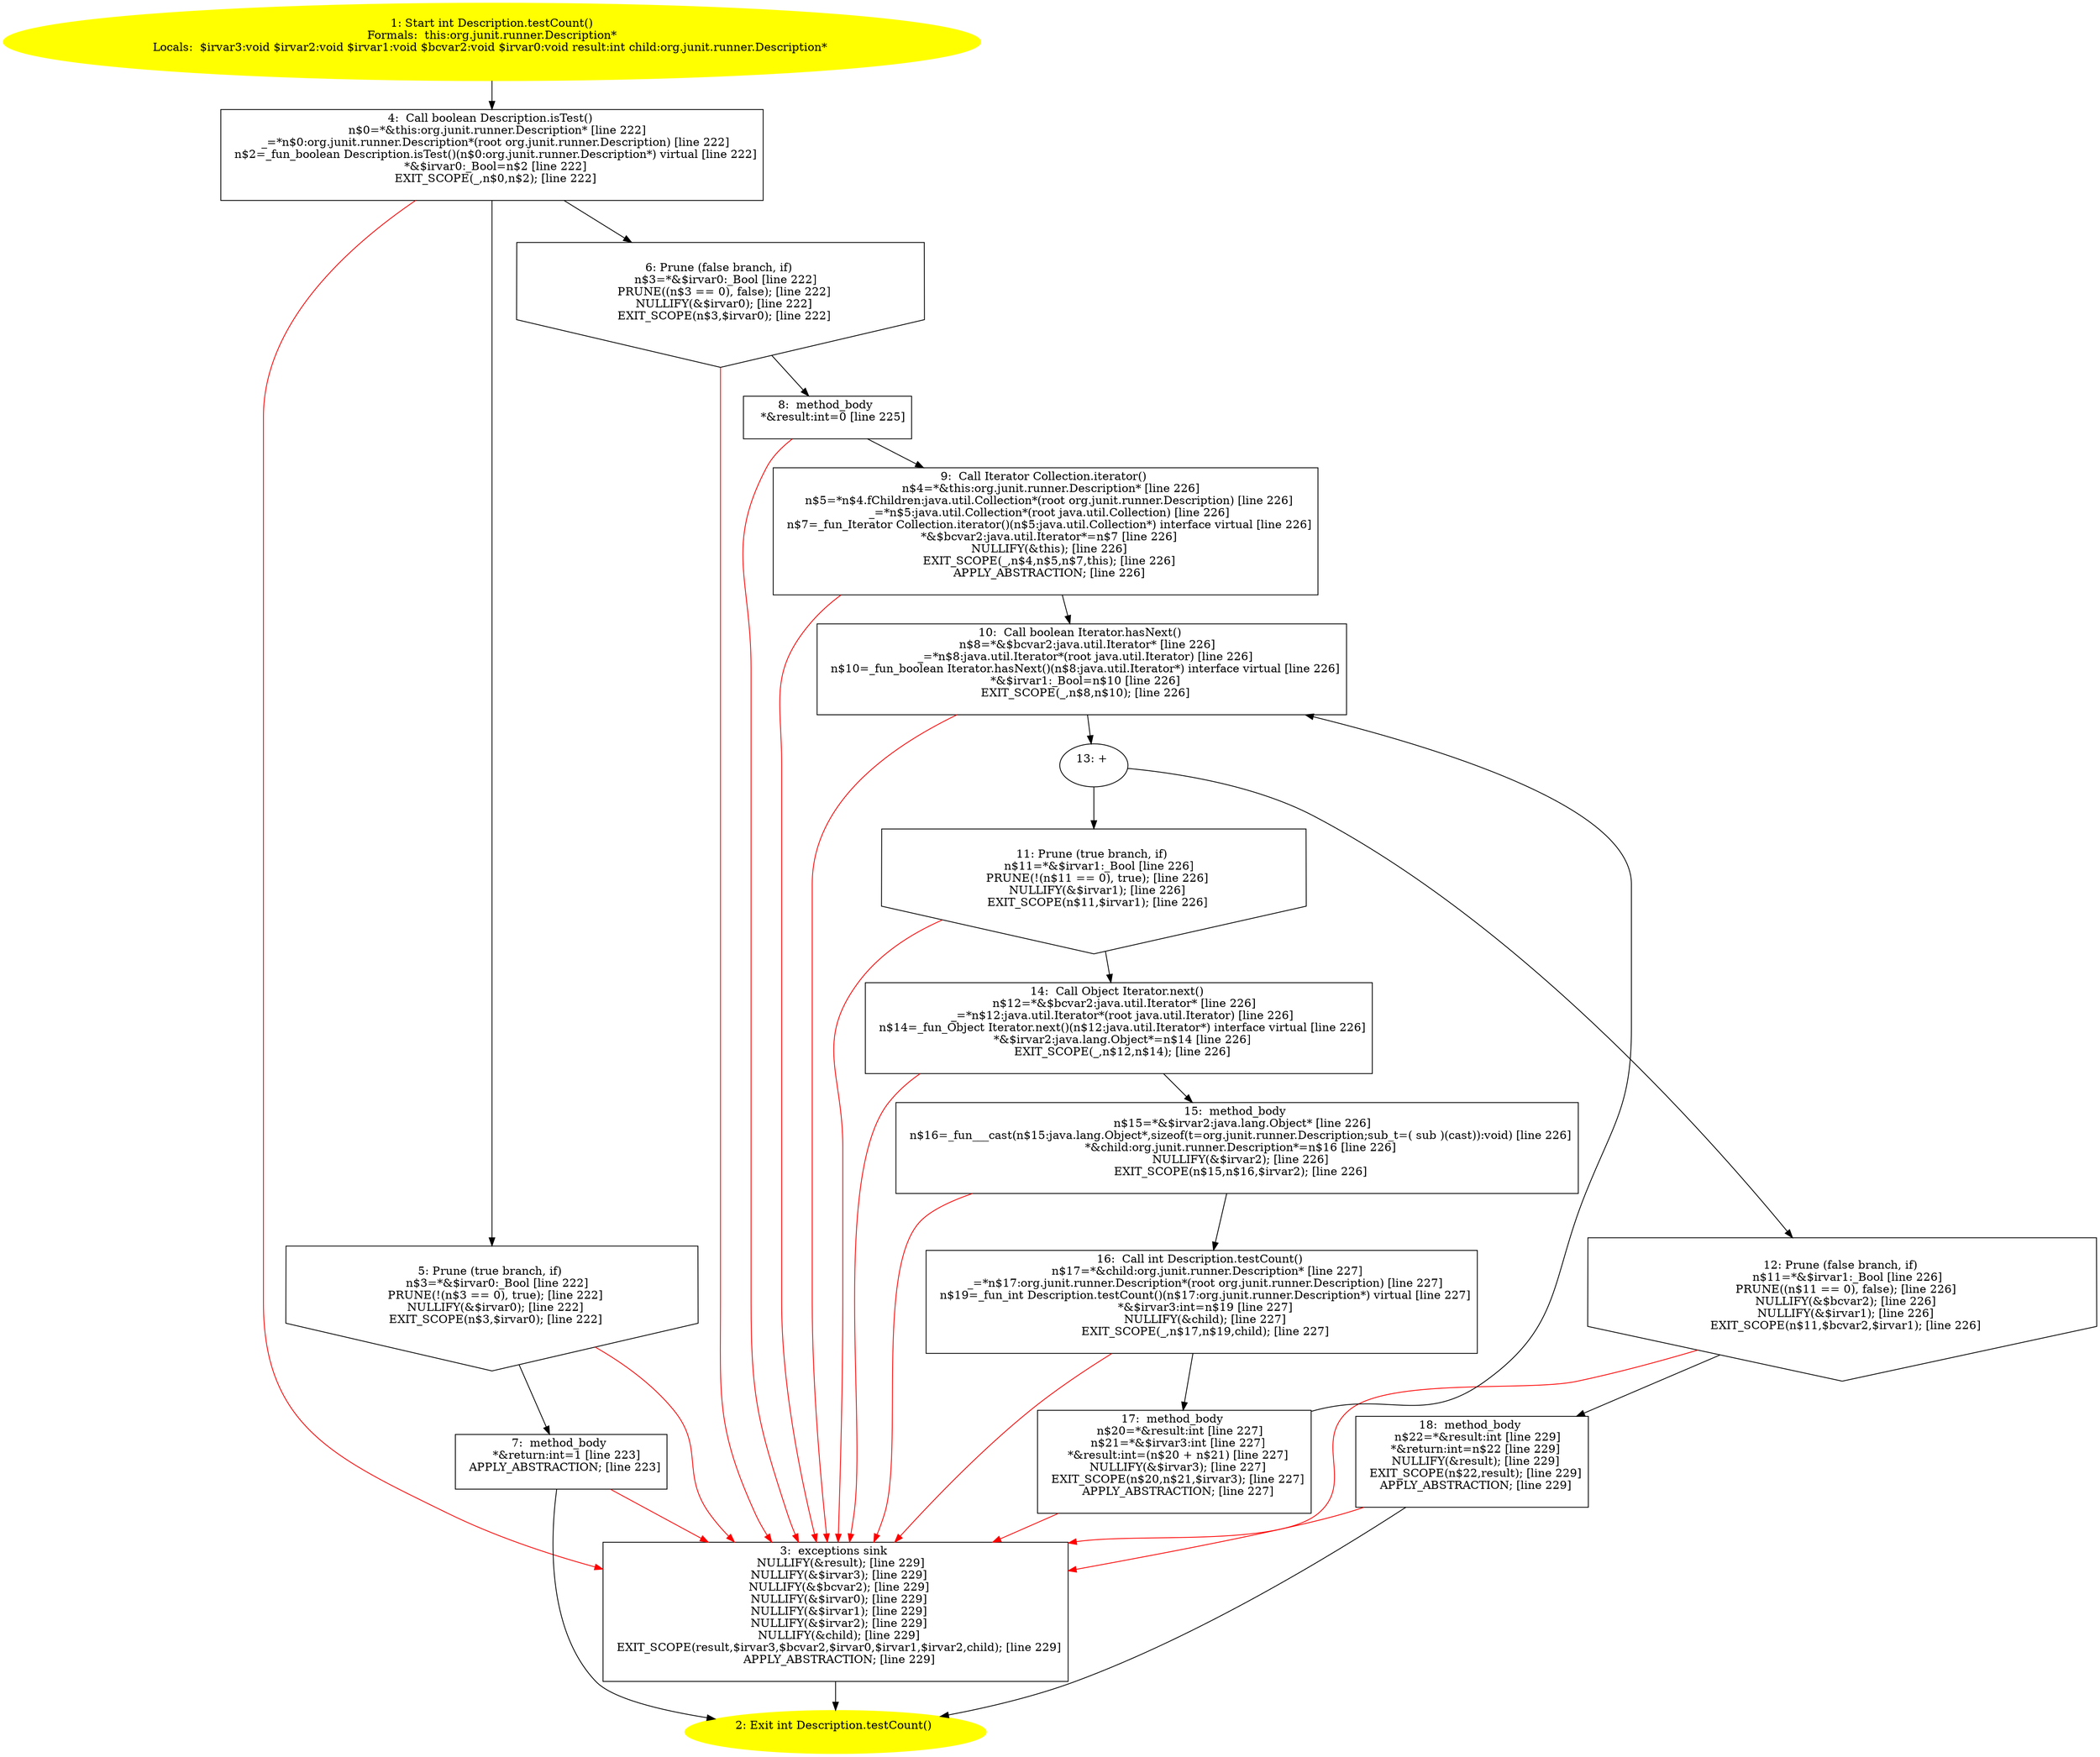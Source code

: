 /* @generated */
digraph cfg {
"org.junit.runner.Description.testCount():int.b722dca3116d1a15313a7593e96bd91d_1" [label="1: Start int Description.testCount()\nFormals:  this:org.junit.runner.Description*\nLocals:  $irvar3:void $irvar2:void $irvar1:void $bcvar2:void $irvar0:void result:int child:org.junit.runner.Description* \n  " color=yellow style=filled]
	

	 "org.junit.runner.Description.testCount():int.b722dca3116d1a15313a7593e96bd91d_1" -> "org.junit.runner.Description.testCount():int.b722dca3116d1a15313a7593e96bd91d_4" ;
"org.junit.runner.Description.testCount():int.b722dca3116d1a15313a7593e96bd91d_2" [label="2: Exit int Description.testCount() \n  " color=yellow style=filled]
	

"org.junit.runner.Description.testCount():int.b722dca3116d1a15313a7593e96bd91d_3" [label="3:  exceptions sink \n   NULLIFY(&result); [line 229]\n  NULLIFY(&$irvar3); [line 229]\n  NULLIFY(&$bcvar2); [line 229]\n  NULLIFY(&$irvar0); [line 229]\n  NULLIFY(&$irvar1); [line 229]\n  NULLIFY(&$irvar2); [line 229]\n  NULLIFY(&child); [line 229]\n  EXIT_SCOPE(result,$irvar3,$bcvar2,$irvar0,$irvar1,$irvar2,child); [line 229]\n  APPLY_ABSTRACTION; [line 229]\n " shape="box"]
	

	 "org.junit.runner.Description.testCount():int.b722dca3116d1a15313a7593e96bd91d_3" -> "org.junit.runner.Description.testCount():int.b722dca3116d1a15313a7593e96bd91d_2" ;
"org.junit.runner.Description.testCount():int.b722dca3116d1a15313a7593e96bd91d_4" [label="4:  Call boolean Description.isTest() \n   n$0=*&this:org.junit.runner.Description* [line 222]\n  _=*n$0:org.junit.runner.Description*(root org.junit.runner.Description) [line 222]\n  n$2=_fun_boolean Description.isTest()(n$0:org.junit.runner.Description*) virtual [line 222]\n  *&$irvar0:_Bool=n$2 [line 222]\n  EXIT_SCOPE(_,n$0,n$2); [line 222]\n " shape="box"]
	

	 "org.junit.runner.Description.testCount():int.b722dca3116d1a15313a7593e96bd91d_4" -> "org.junit.runner.Description.testCount():int.b722dca3116d1a15313a7593e96bd91d_5" ;
	 "org.junit.runner.Description.testCount():int.b722dca3116d1a15313a7593e96bd91d_4" -> "org.junit.runner.Description.testCount():int.b722dca3116d1a15313a7593e96bd91d_6" ;
	 "org.junit.runner.Description.testCount():int.b722dca3116d1a15313a7593e96bd91d_4" -> "org.junit.runner.Description.testCount():int.b722dca3116d1a15313a7593e96bd91d_3" [color="red" ];
"org.junit.runner.Description.testCount():int.b722dca3116d1a15313a7593e96bd91d_5" [label="5: Prune (true branch, if) \n   n$3=*&$irvar0:_Bool [line 222]\n  PRUNE(!(n$3 == 0), true); [line 222]\n  NULLIFY(&$irvar0); [line 222]\n  EXIT_SCOPE(n$3,$irvar0); [line 222]\n " shape="invhouse"]
	

	 "org.junit.runner.Description.testCount():int.b722dca3116d1a15313a7593e96bd91d_5" -> "org.junit.runner.Description.testCount():int.b722dca3116d1a15313a7593e96bd91d_7" ;
	 "org.junit.runner.Description.testCount():int.b722dca3116d1a15313a7593e96bd91d_5" -> "org.junit.runner.Description.testCount():int.b722dca3116d1a15313a7593e96bd91d_3" [color="red" ];
"org.junit.runner.Description.testCount():int.b722dca3116d1a15313a7593e96bd91d_6" [label="6: Prune (false branch, if) \n   n$3=*&$irvar0:_Bool [line 222]\n  PRUNE((n$3 == 0), false); [line 222]\n  NULLIFY(&$irvar0); [line 222]\n  EXIT_SCOPE(n$3,$irvar0); [line 222]\n " shape="invhouse"]
	

	 "org.junit.runner.Description.testCount():int.b722dca3116d1a15313a7593e96bd91d_6" -> "org.junit.runner.Description.testCount():int.b722dca3116d1a15313a7593e96bd91d_8" ;
	 "org.junit.runner.Description.testCount():int.b722dca3116d1a15313a7593e96bd91d_6" -> "org.junit.runner.Description.testCount():int.b722dca3116d1a15313a7593e96bd91d_3" [color="red" ];
"org.junit.runner.Description.testCount():int.b722dca3116d1a15313a7593e96bd91d_7" [label="7:  method_body \n   *&return:int=1 [line 223]\n  APPLY_ABSTRACTION; [line 223]\n " shape="box"]
	

	 "org.junit.runner.Description.testCount():int.b722dca3116d1a15313a7593e96bd91d_7" -> "org.junit.runner.Description.testCount():int.b722dca3116d1a15313a7593e96bd91d_2" ;
	 "org.junit.runner.Description.testCount():int.b722dca3116d1a15313a7593e96bd91d_7" -> "org.junit.runner.Description.testCount():int.b722dca3116d1a15313a7593e96bd91d_3" [color="red" ];
"org.junit.runner.Description.testCount():int.b722dca3116d1a15313a7593e96bd91d_8" [label="8:  method_body \n   *&result:int=0 [line 225]\n " shape="box"]
	

	 "org.junit.runner.Description.testCount():int.b722dca3116d1a15313a7593e96bd91d_8" -> "org.junit.runner.Description.testCount():int.b722dca3116d1a15313a7593e96bd91d_9" ;
	 "org.junit.runner.Description.testCount():int.b722dca3116d1a15313a7593e96bd91d_8" -> "org.junit.runner.Description.testCount():int.b722dca3116d1a15313a7593e96bd91d_3" [color="red" ];
"org.junit.runner.Description.testCount():int.b722dca3116d1a15313a7593e96bd91d_9" [label="9:  Call Iterator Collection.iterator() \n   n$4=*&this:org.junit.runner.Description* [line 226]\n  n$5=*n$4.fChildren:java.util.Collection*(root org.junit.runner.Description) [line 226]\n  _=*n$5:java.util.Collection*(root java.util.Collection) [line 226]\n  n$7=_fun_Iterator Collection.iterator()(n$5:java.util.Collection*) interface virtual [line 226]\n  *&$bcvar2:java.util.Iterator*=n$7 [line 226]\n  NULLIFY(&this); [line 226]\n  EXIT_SCOPE(_,n$4,n$5,n$7,this); [line 226]\n  APPLY_ABSTRACTION; [line 226]\n " shape="box"]
	

	 "org.junit.runner.Description.testCount():int.b722dca3116d1a15313a7593e96bd91d_9" -> "org.junit.runner.Description.testCount():int.b722dca3116d1a15313a7593e96bd91d_10" ;
	 "org.junit.runner.Description.testCount():int.b722dca3116d1a15313a7593e96bd91d_9" -> "org.junit.runner.Description.testCount():int.b722dca3116d1a15313a7593e96bd91d_3" [color="red" ];
"org.junit.runner.Description.testCount():int.b722dca3116d1a15313a7593e96bd91d_10" [label="10:  Call boolean Iterator.hasNext() \n   n$8=*&$bcvar2:java.util.Iterator* [line 226]\n  _=*n$8:java.util.Iterator*(root java.util.Iterator) [line 226]\n  n$10=_fun_boolean Iterator.hasNext()(n$8:java.util.Iterator*) interface virtual [line 226]\n  *&$irvar1:_Bool=n$10 [line 226]\n  EXIT_SCOPE(_,n$8,n$10); [line 226]\n " shape="box"]
	

	 "org.junit.runner.Description.testCount():int.b722dca3116d1a15313a7593e96bd91d_10" -> "org.junit.runner.Description.testCount():int.b722dca3116d1a15313a7593e96bd91d_13" ;
	 "org.junit.runner.Description.testCount():int.b722dca3116d1a15313a7593e96bd91d_10" -> "org.junit.runner.Description.testCount():int.b722dca3116d1a15313a7593e96bd91d_3" [color="red" ];
"org.junit.runner.Description.testCount():int.b722dca3116d1a15313a7593e96bd91d_11" [label="11: Prune (true branch, if) \n   n$11=*&$irvar1:_Bool [line 226]\n  PRUNE(!(n$11 == 0), true); [line 226]\n  NULLIFY(&$irvar1); [line 226]\n  EXIT_SCOPE(n$11,$irvar1); [line 226]\n " shape="invhouse"]
	

	 "org.junit.runner.Description.testCount():int.b722dca3116d1a15313a7593e96bd91d_11" -> "org.junit.runner.Description.testCount():int.b722dca3116d1a15313a7593e96bd91d_14" ;
	 "org.junit.runner.Description.testCount():int.b722dca3116d1a15313a7593e96bd91d_11" -> "org.junit.runner.Description.testCount():int.b722dca3116d1a15313a7593e96bd91d_3" [color="red" ];
"org.junit.runner.Description.testCount():int.b722dca3116d1a15313a7593e96bd91d_12" [label="12: Prune (false branch, if) \n   n$11=*&$irvar1:_Bool [line 226]\n  PRUNE((n$11 == 0), false); [line 226]\n  NULLIFY(&$bcvar2); [line 226]\n  NULLIFY(&$irvar1); [line 226]\n  EXIT_SCOPE(n$11,$bcvar2,$irvar1); [line 226]\n " shape="invhouse"]
	

	 "org.junit.runner.Description.testCount():int.b722dca3116d1a15313a7593e96bd91d_12" -> "org.junit.runner.Description.testCount():int.b722dca3116d1a15313a7593e96bd91d_18" ;
	 "org.junit.runner.Description.testCount():int.b722dca3116d1a15313a7593e96bd91d_12" -> "org.junit.runner.Description.testCount():int.b722dca3116d1a15313a7593e96bd91d_3" [color="red" ];
"org.junit.runner.Description.testCount():int.b722dca3116d1a15313a7593e96bd91d_13" [label="13: + \n  " ]
	

	 "org.junit.runner.Description.testCount():int.b722dca3116d1a15313a7593e96bd91d_13" -> "org.junit.runner.Description.testCount():int.b722dca3116d1a15313a7593e96bd91d_11" ;
	 "org.junit.runner.Description.testCount():int.b722dca3116d1a15313a7593e96bd91d_13" -> "org.junit.runner.Description.testCount():int.b722dca3116d1a15313a7593e96bd91d_12" ;
"org.junit.runner.Description.testCount():int.b722dca3116d1a15313a7593e96bd91d_14" [label="14:  Call Object Iterator.next() \n   n$12=*&$bcvar2:java.util.Iterator* [line 226]\n  _=*n$12:java.util.Iterator*(root java.util.Iterator) [line 226]\n  n$14=_fun_Object Iterator.next()(n$12:java.util.Iterator*) interface virtual [line 226]\n  *&$irvar2:java.lang.Object*=n$14 [line 226]\n  EXIT_SCOPE(_,n$12,n$14); [line 226]\n " shape="box"]
	

	 "org.junit.runner.Description.testCount():int.b722dca3116d1a15313a7593e96bd91d_14" -> "org.junit.runner.Description.testCount():int.b722dca3116d1a15313a7593e96bd91d_15" ;
	 "org.junit.runner.Description.testCount():int.b722dca3116d1a15313a7593e96bd91d_14" -> "org.junit.runner.Description.testCount():int.b722dca3116d1a15313a7593e96bd91d_3" [color="red" ];
"org.junit.runner.Description.testCount():int.b722dca3116d1a15313a7593e96bd91d_15" [label="15:  method_body \n   n$15=*&$irvar2:java.lang.Object* [line 226]\n  n$16=_fun___cast(n$15:java.lang.Object*,sizeof(t=org.junit.runner.Description;sub_t=( sub )(cast)):void) [line 226]\n  *&child:org.junit.runner.Description*=n$16 [line 226]\n  NULLIFY(&$irvar2); [line 226]\n  EXIT_SCOPE(n$15,n$16,$irvar2); [line 226]\n " shape="box"]
	

	 "org.junit.runner.Description.testCount():int.b722dca3116d1a15313a7593e96bd91d_15" -> "org.junit.runner.Description.testCount():int.b722dca3116d1a15313a7593e96bd91d_16" ;
	 "org.junit.runner.Description.testCount():int.b722dca3116d1a15313a7593e96bd91d_15" -> "org.junit.runner.Description.testCount():int.b722dca3116d1a15313a7593e96bd91d_3" [color="red" ];
"org.junit.runner.Description.testCount():int.b722dca3116d1a15313a7593e96bd91d_16" [label="16:  Call int Description.testCount() \n   n$17=*&child:org.junit.runner.Description* [line 227]\n  _=*n$17:org.junit.runner.Description*(root org.junit.runner.Description) [line 227]\n  n$19=_fun_int Description.testCount()(n$17:org.junit.runner.Description*) virtual [line 227]\n  *&$irvar3:int=n$19 [line 227]\n  NULLIFY(&child); [line 227]\n  EXIT_SCOPE(_,n$17,n$19,child); [line 227]\n " shape="box"]
	

	 "org.junit.runner.Description.testCount():int.b722dca3116d1a15313a7593e96bd91d_16" -> "org.junit.runner.Description.testCount():int.b722dca3116d1a15313a7593e96bd91d_17" ;
	 "org.junit.runner.Description.testCount():int.b722dca3116d1a15313a7593e96bd91d_16" -> "org.junit.runner.Description.testCount():int.b722dca3116d1a15313a7593e96bd91d_3" [color="red" ];
"org.junit.runner.Description.testCount():int.b722dca3116d1a15313a7593e96bd91d_17" [label="17:  method_body \n   n$20=*&result:int [line 227]\n  n$21=*&$irvar3:int [line 227]\n  *&result:int=(n$20 + n$21) [line 227]\n  NULLIFY(&$irvar3); [line 227]\n  EXIT_SCOPE(n$20,n$21,$irvar3); [line 227]\n  APPLY_ABSTRACTION; [line 227]\n " shape="box"]
	

	 "org.junit.runner.Description.testCount():int.b722dca3116d1a15313a7593e96bd91d_17" -> "org.junit.runner.Description.testCount():int.b722dca3116d1a15313a7593e96bd91d_10" ;
	 "org.junit.runner.Description.testCount():int.b722dca3116d1a15313a7593e96bd91d_17" -> "org.junit.runner.Description.testCount():int.b722dca3116d1a15313a7593e96bd91d_3" [color="red" ];
"org.junit.runner.Description.testCount():int.b722dca3116d1a15313a7593e96bd91d_18" [label="18:  method_body \n   n$22=*&result:int [line 229]\n  *&return:int=n$22 [line 229]\n  NULLIFY(&result); [line 229]\n  EXIT_SCOPE(n$22,result); [line 229]\n  APPLY_ABSTRACTION; [line 229]\n " shape="box"]
	

	 "org.junit.runner.Description.testCount():int.b722dca3116d1a15313a7593e96bd91d_18" -> "org.junit.runner.Description.testCount():int.b722dca3116d1a15313a7593e96bd91d_2" ;
	 "org.junit.runner.Description.testCount():int.b722dca3116d1a15313a7593e96bd91d_18" -> "org.junit.runner.Description.testCount():int.b722dca3116d1a15313a7593e96bd91d_3" [color="red" ];
}
